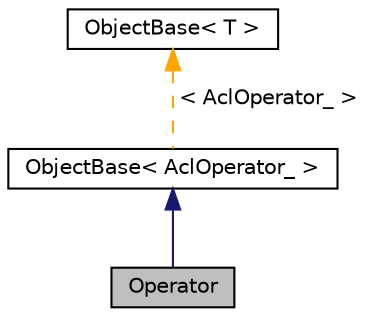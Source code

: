 digraph "Operator"
{
 // LATEX_PDF_SIZE
  edge [fontname="Helvetica",fontsize="10",labelfontname="Helvetica",labelfontsize="10"];
  node [fontname="Helvetica",fontsize="10",shape=record];
  Node1 [label="Operator",height=0.2,width=0.4,color="black", fillcolor="grey75", style="filled", fontcolor="black",tooltip="Operator class."];
  Node2 -> Node1 [dir="back",color="midnightblue",fontsize="10",style="solid",fontname="Helvetica"];
  Node2 [label="ObjectBase\< AclOperator_ \>",height=0.2,width=0.4,color="black", fillcolor="white", style="filled",URL="$classacl_1_1detail_1_1_object_base.xhtml",tooltip=" "];
  Node3 -> Node2 [dir="back",color="orange",fontsize="10",style="dashed",label=" \< AclOperator_ \>" ,fontname="Helvetica"];
  Node3 [label="ObjectBase\< T \>",height=0.2,width=0.4,color="black", fillcolor="white", style="filled",URL="$classacl_1_1detail_1_1_object_base.xhtml",tooltip="Object base class for library objects."];
}
